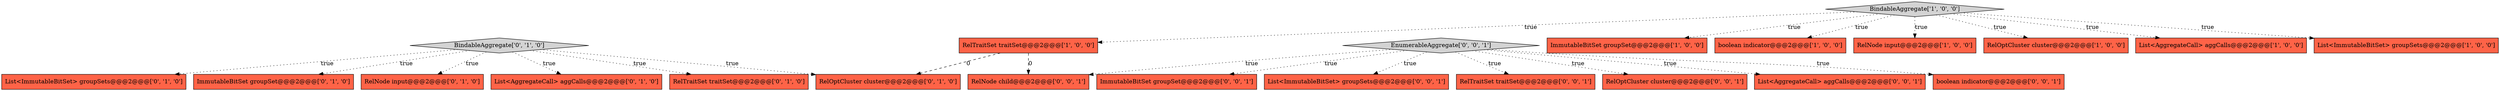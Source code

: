 digraph {
10 [style = filled, label = "ImmutableBitSet groupSet@@@2@@@['0', '1', '0']", fillcolor = tomato, shape = box image = "AAA0AAABBB2BBB"];
12 [style = filled, label = "RelTraitSet traitSet@@@2@@@['0', '1', '0']", fillcolor = tomato, shape = box image = "AAA0AAABBB2BBB"];
7 [style = filled, label = "RelTraitSet traitSet@@@2@@@['1', '0', '0']", fillcolor = tomato, shape = box image = "AAA1AAABBB1BBB"];
11 [style = filled, label = "List<ImmutableBitSet> groupSets@@@2@@@['0', '1', '0']", fillcolor = tomato, shape = box image = "AAA0AAABBB2BBB"];
16 [style = filled, label = "boolean indicator@@@2@@@['0', '0', '1']", fillcolor = tomato, shape = box image = "AAA0AAABBB3BBB"];
19 [style = filled, label = "ImmutableBitSet groupSet@@@2@@@['0', '0', '1']", fillcolor = tomato, shape = box image = "AAA0AAABBB3BBB"];
3 [style = filled, label = "ImmutableBitSet groupSet@@@2@@@['1', '0', '0']", fillcolor = tomato, shape = box image = "AAA0AAABBB1BBB"];
1 [style = filled, label = "boolean indicator@@@2@@@['1', '0', '0']", fillcolor = tomato, shape = box image = "AAA0AAABBB1BBB"];
14 [style = filled, label = "RelOptCluster cluster@@@2@@@['0', '1', '0']", fillcolor = tomato, shape = box image = "AAA1AAABBB2BBB"];
20 [style = filled, label = "List<ImmutableBitSet> groupSets@@@2@@@['0', '0', '1']", fillcolor = tomato, shape = box image = "AAA0AAABBB3BBB"];
21 [style = filled, label = "RelTraitSet traitSet@@@2@@@['0', '0', '1']", fillcolor = tomato, shape = box image = "AAA0AAABBB3BBB"];
6 [style = filled, label = "RelNode input@@@2@@@['1', '0', '0']", fillcolor = tomato, shape = box image = "AAA0AAABBB1BBB"];
13 [style = filled, label = "RelNode input@@@2@@@['0', '1', '0']", fillcolor = tomato, shape = box image = "AAA0AAABBB2BBB"];
9 [style = filled, label = "List<AggregateCall> aggCalls@@@2@@@['0', '1', '0']", fillcolor = tomato, shape = box image = "AAA0AAABBB2BBB"];
15 [style = filled, label = "RelOptCluster cluster@@@2@@@['0', '0', '1']", fillcolor = tomato, shape = box image = "AAA0AAABBB3BBB"];
5 [style = filled, label = "RelOptCluster cluster@@@2@@@['1', '0', '0']", fillcolor = tomato, shape = box image = "AAA0AAABBB1BBB"];
4 [style = filled, label = "List<AggregateCall> aggCalls@@@2@@@['1', '0', '0']", fillcolor = tomato, shape = box image = "AAA0AAABBB1BBB"];
8 [style = filled, label = "BindableAggregate['0', '1', '0']", fillcolor = lightgray, shape = diamond image = "AAA0AAABBB2BBB"];
22 [style = filled, label = "RelNode child@@@2@@@['0', '0', '1']", fillcolor = tomato, shape = box image = "AAA0AAABBB3BBB"];
18 [style = filled, label = "EnumerableAggregate['0', '0', '1']", fillcolor = lightgray, shape = diamond image = "AAA0AAABBB3BBB"];
17 [style = filled, label = "List<AggregateCall> aggCalls@@@2@@@['0', '0', '1']", fillcolor = tomato, shape = box image = "AAA0AAABBB3BBB"];
2 [style = filled, label = "BindableAggregate['1', '0', '0']", fillcolor = lightgray, shape = diamond image = "AAA0AAABBB1BBB"];
0 [style = filled, label = "List<ImmutableBitSet> groupSets@@@2@@@['1', '0', '0']", fillcolor = tomato, shape = box image = "AAA0AAABBB1BBB"];
2->3 [style = dotted, label="true"];
2->0 [style = dotted, label="true"];
18->16 [style = dotted, label="true"];
7->14 [style = dashed, label="0"];
18->19 [style = dotted, label="true"];
18->21 [style = dotted, label="true"];
18->15 [style = dotted, label="true"];
18->20 [style = dotted, label="true"];
8->10 [style = dotted, label="true"];
8->12 [style = dotted, label="true"];
2->6 [style = dotted, label="true"];
2->1 [style = dotted, label="true"];
2->7 [style = dotted, label="true"];
8->14 [style = dotted, label="true"];
2->4 [style = dotted, label="true"];
8->11 [style = dotted, label="true"];
8->13 [style = dotted, label="true"];
18->17 [style = dotted, label="true"];
8->9 [style = dotted, label="true"];
2->5 [style = dotted, label="true"];
7->22 [style = dashed, label="0"];
18->22 [style = dotted, label="true"];
}
